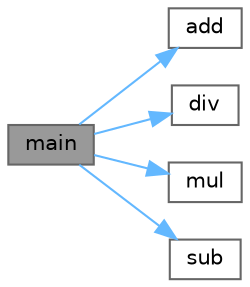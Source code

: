 digraph "main"
{
 // LATEX_PDF_SIZE
  bgcolor="transparent";
  edge [fontname=Helvetica,fontsize=10,labelfontname=Helvetica,labelfontsize=10];
  node [fontname=Helvetica,fontsize=10,shape=box,height=0.2,width=0.4];
  rankdir="LR";
  Node1 [id="Node000001",label="main",height=0.2,width=0.4,color="gray40", fillcolor="grey60", style="filled", fontcolor="black",tooltip=" "];
  Node1 -> Node2 [id="edge5_Node000001_Node000002",color="steelblue1",style="solid",tooltip=" "];
  Node2 [id="Node000002",label="add",height=0.2,width=0.4,color="grey40", fillcolor="white", style="filled",URL="$main_8c.html#aa99823a0fc8313c9c32541ce768fb801",tooltip=" "];
  Node1 -> Node3 [id="edge6_Node000001_Node000003",color="steelblue1",style="solid",tooltip=" "];
  Node3 [id="Node000003",label="div",height=0.2,width=0.4,color="grey40", fillcolor="white", style="filled",URL="$main_8c.html#a09b00956c379c6238bda386bb273ee98",tooltip=" "];
  Node1 -> Node4 [id="edge7_Node000001_Node000004",color="steelblue1",style="solid",tooltip=" "];
  Node4 [id="Node000004",label="mul",height=0.2,width=0.4,color="grey40", fillcolor="white", style="filled",URL="$main_8c.html#ac5f3307998363a27afa525d78b35ea91",tooltip=" "];
  Node1 -> Node5 [id="edge8_Node000001_Node000005",color="steelblue1",style="solid",tooltip=" "];
  Node5 [id="Node000005",label="sub",height=0.2,width=0.4,color="grey40", fillcolor="white", style="filled",URL="$main_8c.html#aafe27965474c250fa0d582779f130d57",tooltip=" "];
}
